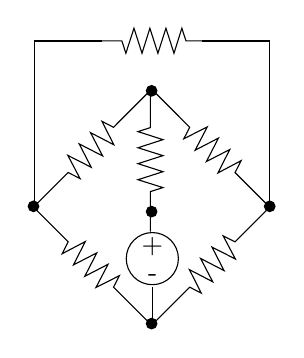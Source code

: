 \begin{tikzpicture}[y=-1cm]
\sf
\draw[black] (3.316,1.398) -- (3.622,1.398) -- (3.673,1.556) -- (3.776,1.238) -- (3.878,1.556) -- (3.978,1.238) -- (4.08,1.556) -- (4.182,1.238) -- (4.284,1.556) -- (4.384,1.238) -- (4.436,1.398) -- (4.744,1.398);
\draw[black] (3.984,2) -- (3.984,2.5) -- (3.827,2.551) -- (4.144,2.653) -- (3.827,2.756) -- (4.144,2.856) -- (3.827,2.958) -- (4.144,3.06) -- (3.827,3.162) -- (4.144,3.262) -- (3.984,3.313) -- (3.984,3.822);
\draw[black] (4,5.011) -- (3.516,4.527) -- (3.591,4.38) -- (3.293,4.531) -- (3.447,4.236) -- (3.151,4.389) -- (3.304,4.091) -- (3.007,4.244) -- (3.158,3.947) -- (2.864,4.102) -- (2.94,3.951) -- (2.5,3.511);
\draw[black] (4,2.011) -- (3.516,2.496) -- (3.369,2.42) -- (3.52,2.718) -- (3.224,2.564) -- (3.378,2.86) -- (3.08,2.707) -- (3.233,3.004) -- (2.936,2.853) -- (3.091,3.147) -- (2.94,3.071) -- (2.5,3.511);
\draw[black] (4,2.011) -- (4.484,2.496) -- (4.409,2.642) -- (4.707,2.491) -- (4.553,2.787) -- (4.849,2.633) -- (4.696,2.931) -- (4.993,2.778) -- (4.842,3.076) -- (5.136,2.92) -- (5.06,3.071) -- (5.5,3.511);
\draw[black] (4,5.011) -- (4.484,4.527) -- (4.631,4.602) -- (4.48,4.304) -- (4.776,4.458) -- (4.622,4.162) -- (4.92,4.316) -- (4.767,4.018) -- (5.064,4.169) -- (4.909,3.876) -- (5.06,3.951) -- (5.5,3.511);
\draw[black] (4.009,4.164) circle (0.331cm);
\path (4.009,4.093) node[text=black,anchor=base] {+};
\path (4.013,4.456) node[text=black,anchor=base] {-};
\draw[black] (2.511,3.511) -- (2.511,1.4) -- (3.367,1.4);
\draw[black] (5.5,3.511) -- (5.5,1.4) -- (4.644,1.4);
\filldraw[black] (2.5,3.5) circle (0.067cm);
\filldraw[black] (5.5,3.5) circle (0.067cm);
\filldraw[black] (4,2.033) circle (0.067cm);
\filldraw[black] (4,3.567) circle (0.067cm);
\filldraw[black] (4,4.989) circle (0.067cm);
\draw[black] (4.011,4.522) -- (4.011,5);

\end{tikzpicture}%

%% Configure (x)emacs for this file ...
%% Local Variables:
%% mode: latex
%% End: